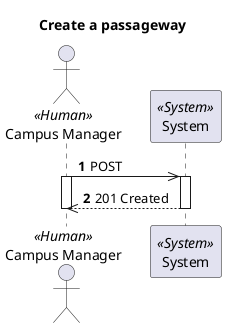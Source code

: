 @startuml Process View - Level 1 - Create a passageway
'https://plantuml.com/sequence-diagram

autonumber
skinparam packageStyle rect

title Create a passageway

actor "Campus Manager" as CM <<Human>>
participant "System" as Sys <<System>>

CM->> Sys : POST

activate CM
activate Sys

CM<<--Sys : 201 Created

deactivate Sys
deactivate CM

@enduml
